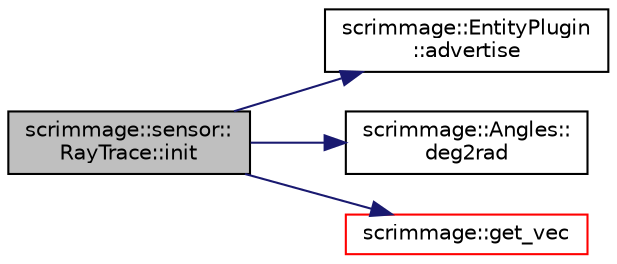 digraph "scrimmage::sensor::RayTrace::init"
{
 // LATEX_PDF_SIZE
  edge [fontname="Helvetica",fontsize="10",labelfontname="Helvetica",labelfontsize="10"];
  node [fontname="Helvetica",fontsize="10",shape=record];
  rankdir="LR";
  Node1 [label="scrimmage::sensor::\lRayTrace::init",height=0.2,width=0.4,color="black", fillcolor="grey75", style="filled", fontcolor="black",tooltip=" "];
  Node1 -> Node2 [color="midnightblue",fontsize="10",style="solid",fontname="Helvetica"];
  Node2 [label="scrimmage::EntityPlugin\l::advertise",height=0.2,width=0.4,color="black", fillcolor="white", style="filled",URL="$classscrimmage_1_1EntityPlugin.html#aa4237f084247e93ca942aa70708aad03",tooltip=" "];
  Node1 -> Node3 [color="midnightblue",fontsize="10",style="solid",fontname="Helvetica"];
  Node3 [label="scrimmage::Angles::\ldeg2rad",height=0.2,width=0.4,color="black", fillcolor="white", style="filled",URL="$classscrimmage_1_1Angles.html#a49e7f100f2e0784033a7910673e6dadb",tooltip=" "];
  Node1 -> Node4 [color="midnightblue",fontsize="10",style="solid",fontname="Helvetica"];
  Node4 [label="scrimmage::get_vec",height=0.2,width=0.4,color="red", fillcolor="white", style="filled",URL="$namespacescrimmage.html#a6417e38f5b224b467550f4fc42a2a1b3",tooltip=" "];
}
